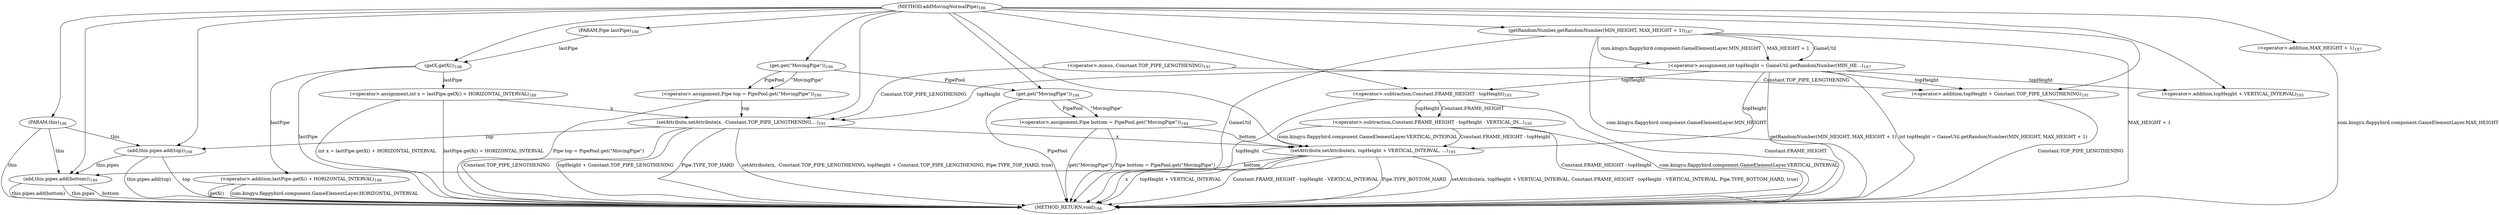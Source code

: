 digraph "addMovingNormalPipe" {  
"638" [label = <(METHOD,addMovingNormalPipe)<SUB>186</SUB>> ]
"725" [label = <(METHOD_RETURN,void)<SUB>186</SUB>> ]
"639" [label = <(PARAM,this)<SUB>186</SUB>> ]
"640" [label = <(PARAM,Pipe lastPipe)<SUB>186</SUB>> ]
"643" [label = <(&lt;operator&gt;.assignment,int topHeight = GameUtil.getRandomNumber(MIN_HE...)<SUB>187</SUB>> ]
"656" [label = <(&lt;operator&gt;.assignment,int x = lastPipe.getX() + HORIZONTAL_INTERVAL)<SUB>188</SUB>> ]
"665" [label = <(&lt;operator&gt;.assignment,Pipe top = PipePool.get(&quot;MovingPipe&quot;))<SUB>190</SUB>> ]
"670" [label = <(setAttribute,setAttribute(x, -Constant.TOP_PIPE_LENGTHENING,...)<SUB>191</SUB>> ]
"687" [label = <(&lt;operator&gt;.assignment,Pipe bottom = PipePool.get(&quot;MovingPipe&quot;))<SUB>194</SUB>> ]
"692" [label = <(setAttribute,setAttribute(x, topHeight + VERTICAL_INTERVAL, ...)<SUB>195</SUB>> ]
"713" [label = <(add,this.pipes.add(top))<SUB>198</SUB>> ]
"718" [label = <(add,this.pipes.add(bottom))<SUB>199</SUB>> ]
"643" [label = <(&lt;operator&gt;.assignment,int topHeight = GameUtil.getRandomNumber(MIN_HE...)<SUB>187</SUB>> ]
"643" [label = <(&lt;operator&gt;.assignment,int topHeight = GameUtil.getRandomNumber(MIN_HE...)<SUB>187</SUB>> ]
"656" [label = <(&lt;operator&gt;.assignment,int x = lastPipe.getX() + HORIZONTAL_INTERVAL)<SUB>188</SUB>> ]
"656" [label = <(&lt;operator&gt;.assignment,int x = lastPipe.getX() + HORIZONTAL_INTERVAL)<SUB>188</SUB>> ]
"665" [label = <(&lt;operator&gt;.assignment,Pipe top = PipePool.get(&quot;MovingPipe&quot;))<SUB>190</SUB>> ]
"665" [label = <(&lt;operator&gt;.assignment,Pipe top = PipePool.get(&quot;MovingPipe&quot;))<SUB>190</SUB>> ]
"670" [label = <(setAttribute,setAttribute(x, -Constant.TOP_PIPE_LENGTHENING,...)<SUB>191</SUB>> ]
"670" [label = <(setAttribute,setAttribute(x, -Constant.TOP_PIPE_LENGTHENING,...)<SUB>191</SUB>> ]
"670" [label = <(setAttribute,setAttribute(x, -Constant.TOP_PIPE_LENGTHENING,...)<SUB>191</SUB>> ]
"670" [label = <(setAttribute,setAttribute(x, -Constant.TOP_PIPE_LENGTHENING,...)<SUB>191</SUB>> ]
"670" [label = <(setAttribute,setAttribute(x, -Constant.TOP_PIPE_LENGTHENING,...)<SUB>191</SUB>> ]
"670" [label = <(setAttribute,setAttribute(x, -Constant.TOP_PIPE_LENGTHENING,...)<SUB>191</SUB>> ]
"687" [label = <(&lt;operator&gt;.assignment,Pipe bottom = PipePool.get(&quot;MovingPipe&quot;))<SUB>194</SUB>> ]
"687" [label = <(&lt;operator&gt;.assignment,Pipe bottom = PipePool.get(&quot;MovingPipe&quot;))<SUB>194</SUB>> ]
"692" [label = <(setAttribute,setAttribute(x, topHeight + VERTICAL_INTERVAL, ...)<SUB>195</SUB>> ]
"692" [label = <(setAttribute,setAttribute(x, topHeight + VERTICAL_INTERVAL, ...)<SUB>195</SUB>> ]
"692" [label = <(setAttribute,setAttribute(x, topHeight + VERTICAL_INTERVAL, ...)<SUB>195</SUB>> ]
"692" [label = <(setAttribute,setAttribute(x, topHeight + VERTICAL_INTERVAL, ...)<SUB>195</SUB>> ]
"692" [label = <(setAttribute,setAttribute(x, topHeight + VERTICAL_INTERVAL, ...)<SUB>195</SUB>> ]
"692" [label = <(setAttribute,setAttribute(x, topHeight + VERTICAL_INTERVAL, ...)<SUB>195</SUB>> ]
"713" [label = <(add,this.pipes.add(top))<SUB>198</SUB>> ]
"713" [label = <(add,this.pipes.add(top))<SUB>198</SUB>> ]
"718" [label = <(add,this.pipes.add(bottom))<SUB>199</SUB>> ]
"718" [label = <(add,this.pipes.add(bottom))<SUB>199</SUB>> ]
"645" [label = <(getRandomNumber,getRandomNumber(MIN_HEIGHT, MAX_HEIGHT + 1))<SUB>187</SUB>> ]
"645" [label = <(getRandomNumber,getRandomNumber(MIN_HEIGHT, MAX_HEIGHT + 1))<SUB>187</SUB>> ]
"645" [label = <(getRandomNumber,getRandomNumber(MIN_HEIGHT, MAX_HEIGHT + 1))<SUB>187</SUB>> ]
"658" [label = <(&lt;operator&gt;.addition,lastPipe.getX() + HORIZONTAL_INTERVAL)<SUB>188</SUB>> ]
"658" [label = <(&lt;operator&gt;.addition,lastPipe.getX() + HORIZONTAL_INTERVAL)<SUB>188</SUB>> ]
"667" [label = <(get,get(&quot;MovingPipe&quot;))<SUB>190</SUB>> ]
"667" [label = <(get,get(&quot;MovingPipe&quot;))<SUB>190</SUB>> ]
"673" [label = <(&lt;operator&gt;.minus,-Constant.TOP_PIPE_LENGTHENING)<SUB>191</SUB>> ]
"677" [label = <(&lt;operator&gt;.addition,topHeight + Constant.TOP_PIPE_LENGTHENING)<SUB>191</SUB>> ]
"677" [label = <(&lt;operator&gt;.addition,topHeight + Constant.TOP_PIPE_LENGTHENING)<SUB>191</SUB>> ]
"689" [label = <(get,get(&quot;MovingPipe&quot;))<SUB>194</SUB>> ]
"689" [label = <(get,get(&quot;MovingPipe&quot;))<SUB>194</SUB>> ]
"695" [label = <(&lt;operator&gt;.addition,topHeight + VERTICAL_INTERVAL)<SUB>195</SUB>> ]
"700" [label = <(&lt;operator&gt;.subtraction,Constant.FRAME_HEIGHT - topHeight - VERTICAL_IN...)<SUB>195</SUB>> ]
"700" [label = <(&lt;operator&gt;.subtraction,Constant.FRAME_HEIGHT - topHeight - VERTICAL_IN...)<SUB>195</SUB>> ]
"650" [label = <(&lt;operator&gt;.addition,MAX_HEIGHT + 1)<SUB>187</SUB>> ]
"650" [label = <(&lt;operator&gt;.addition,MAX_HEIGHT + 1)<SUB>187</SUB>> ]
"659" [label = <(getX,getX())<SUB>188</SUB>> ]
"701" [label = <(&lt;operator&gt;.subtraction,Constant.FRAME_HEIGHT - topHeight)<SUB>195</SUB>> ]
"701" [label = <(&lt;operator&gt;.subtraction,Constant.FRAME_HEIGHT - topHeight)<SUB>195</SUB>> ]
  "639" -> "725"  [ label = "this"] 
  "645" -> "725"  [ label = "com.kingyu.flappybird.component.GameElementLayer.MIN_HEIGHT"] 
  "650" -> "725"  [ label = "com.kingyu.flappybird.component.GameElementLayer.MAX_HEIGHT"] 
  "645" -> "725"  [ label = "MAX_HEIGHT + 1"] 
  "643" -> "725"  [ label = "getRandomNumber(MIN_HEIGHT, MAX_HEIGHT + 1)"] 
  "643" -> "725"  [ label = "int topHeight = GameUtil.getRandomNumber(MIN_HEIGHT, MAX_HEIGHT + 1)"] 
  "659" -> "725"  [ label = "lastPipe"] 
  "658" -> "725"  [ label = "getX()"] 
  "658" -> "725"  [ label = "com.kingyu.flappybird.component.GameElementLayer.HORIZONTAL_INTERVAL"] 
  "656" -> "725"  [ label = "lastPipe.getX() + HORIZONTAL_INTERVAL"] 
  "656" -> "725"  [ label = "int x = lastPipe.getX() + HORIZONTAL_INTERVAL"] 
  "665" -> "725"  [ label = "Pipe top = PipePool.get(&quot;MovingPipe&quot;)"] 
  "670" -> "725"  [ label = "-Constant.TOP_PIPE_LENGTHENING"] 
  "677" -> "725"  [ label = "Constant.TOP_PIPE_LENGTHENING"] 
  "670" -> "725"  [ label = "topHeight + Constant.TOP_PIPE_LENGTHENING"] 
  "670" -> "725"  [ label = "Pipe.TYPE_TOP_HARD"] 
  "670" -> "725"  [ label = "setAttribute(x, -Constant.TOP_PIPE_LENGTHENING, topHeight + Constant.TOP_PIPE_LENGTHENING, Pipe.TYPE_TOP_HARD, true)"] 
  "689" -> "725"  [ label = "PipePool"] 
  "687" -> "725"  [ label = "get(&quot;MovingPipe&quot;)"] 
  "687" -> "725"  [ label = "Pipe bottom = PipePool.get(&quot;MovingPipe&quot;)"] 
  "692" -> "725"  [ label = "x"] 
  "692" -> "725"  [ label = "topHeight + VERTICAL_INTERVAL"] 
  "701" -> "725"  [ label = "Constant.FRAME_HEIGHT"] 
  "701" -> "725"  [ label = "topHeight"] 
  "700" -> "725"  [ label = "Constant.FRAME_HEIGHT - topHeight"] 
  "700" -> "725"  [ label = "com.kingyu.flappybird.component.GameElementLayer.VERTICAL_INTERVAL"] 
  "692" -> "725"  [ label = "Constant.FRAME_HEIGHT - topHeight - VERTICAL_INTERVAL"] 
  "692" -> "725"  [ label = "Pipe.TYPE_BOTTOM_HARD"] 
  "692" -> "725"  [ label = "setAttribute(x, topHeight + VERTICAL_INTERVAL, Constant.FRAME_HEIGHT - topHeight - VERTICAL_INTERVAL, Pipe.TYPE_BOTTOM_HARD, true)"] 
  "713" -> "725"  [ label = "top"] 
  "713" -> "725"  [ label = "this.pipes.add(top)"] 
  "718" -> "725"  [ label = "this.pipes"] 
  "718" -> "725"  [ label = "bottom"] 
  "718" -> "725"  [ label = "this.pipes.add(bottom)"] 
  "645" -> "725"  [ label = "GameUtil"] 
  "638" -> "639" 
  "638" -> "640" 
  "645" -> "643"  [ label = "GameUtil"] 
  "645" -> "643"  [ label = "com.kingyu.flappybird.component.GameElementLayer.MIN_HEIGHT"] 
  "645" -> "643"  [ label = "MAX_HEIGHT + 1"] 
  "659" -> "656"  [ label = "lastPipe"] 
  "667" -> "665"  [ label = "PipePool"] 
  "667" -> "665"  [ label = "&quot;MovingPipe&quot;"] 
  "689" -> "687"  [ label = "PipePool"] 
  "689" -> "687"  [ label = "&quot;MovingPipe&quot;"] 
  "665" -> "670"  [ label = "top"] 
  "638" -> "670" 
  "656" -> "670"  [ label = "x"] 
  "673" -> "670"  [ label = "Constant.TOP_PIPE_LENGTHENING"] 
  "643" -> "670"  [ label = "topHeight"] 
  "687" -> "692"  [ label = "bottom"] 
  "638" -> "692" 
  "670" -> "692"  [ label = "x"] 
  "643" -> "692"  [ label = "topHeight"] 
  "700" -> "692"  [ label = "Constant.FRAME_HEIGHT - topHeight"] 
  "700" -> "692"  [ label = "com.kingyu.flappybird.component.GameElementLayer.VERTICAL_INTERVAL"] 
  "639" -> "713"  [ label = "this"] 
  "670" -> "713"  [ label = "top"] 
  "638" -> "713" 
  "639" -> "718"  [ label = "this"] 
  "713" -> "718"  [ label = "this.pipes"] 
  "692" -> "718"  [ label = "bottom"] 
  "638" -> "718" 
  "638" -> "645" 
  "659" -> "658"  [ label = "lastPipe"] 
  "638" -> "667" 
  "643" -> "677"  [ label = "topHeight"] 
  "638" -> "677" 
  "673" -> "677"  [ label = "Constant.TOP_PIPE_LENGTHENING"] 
  "667" -> "689"  [ label = "PipePool"] 
  "638" -> "689" 
  "638" -> "695" 
  "643" -> "695"  [ label = "topHeight"] 
  "701" -> "700"  [ label = "Constant.FRAME_HEIGHT"] 
  "701" -> "700"  [ label = "topHeight"] 
  "638" -> "650" 
  "640" -> "659"  [ label = "lastPipe"] 
  "638" -> "659" 
  "638" -> "701" 
  "643" -> "701"  [ label = "topHeight"] 
}
